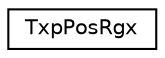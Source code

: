 digraph "Graphical Class Hierarchy"
{
  edge [fontname="Helvetica",fontsize="10",labelfontname="Helvetica",labelfontsize="10"];
  node [fontname="Helvetica",fontsize="10",shape=record];
  rankdir="LR";
  Node0 [label="TxpPosRgx",height=0.2,width=0.4,color="black", fillcolor="white", style="filled",URL="$structkaldi_1_1TxpPosRgx.html",tooltip="Holds the POS regex information and the tag it returns. "];
}
